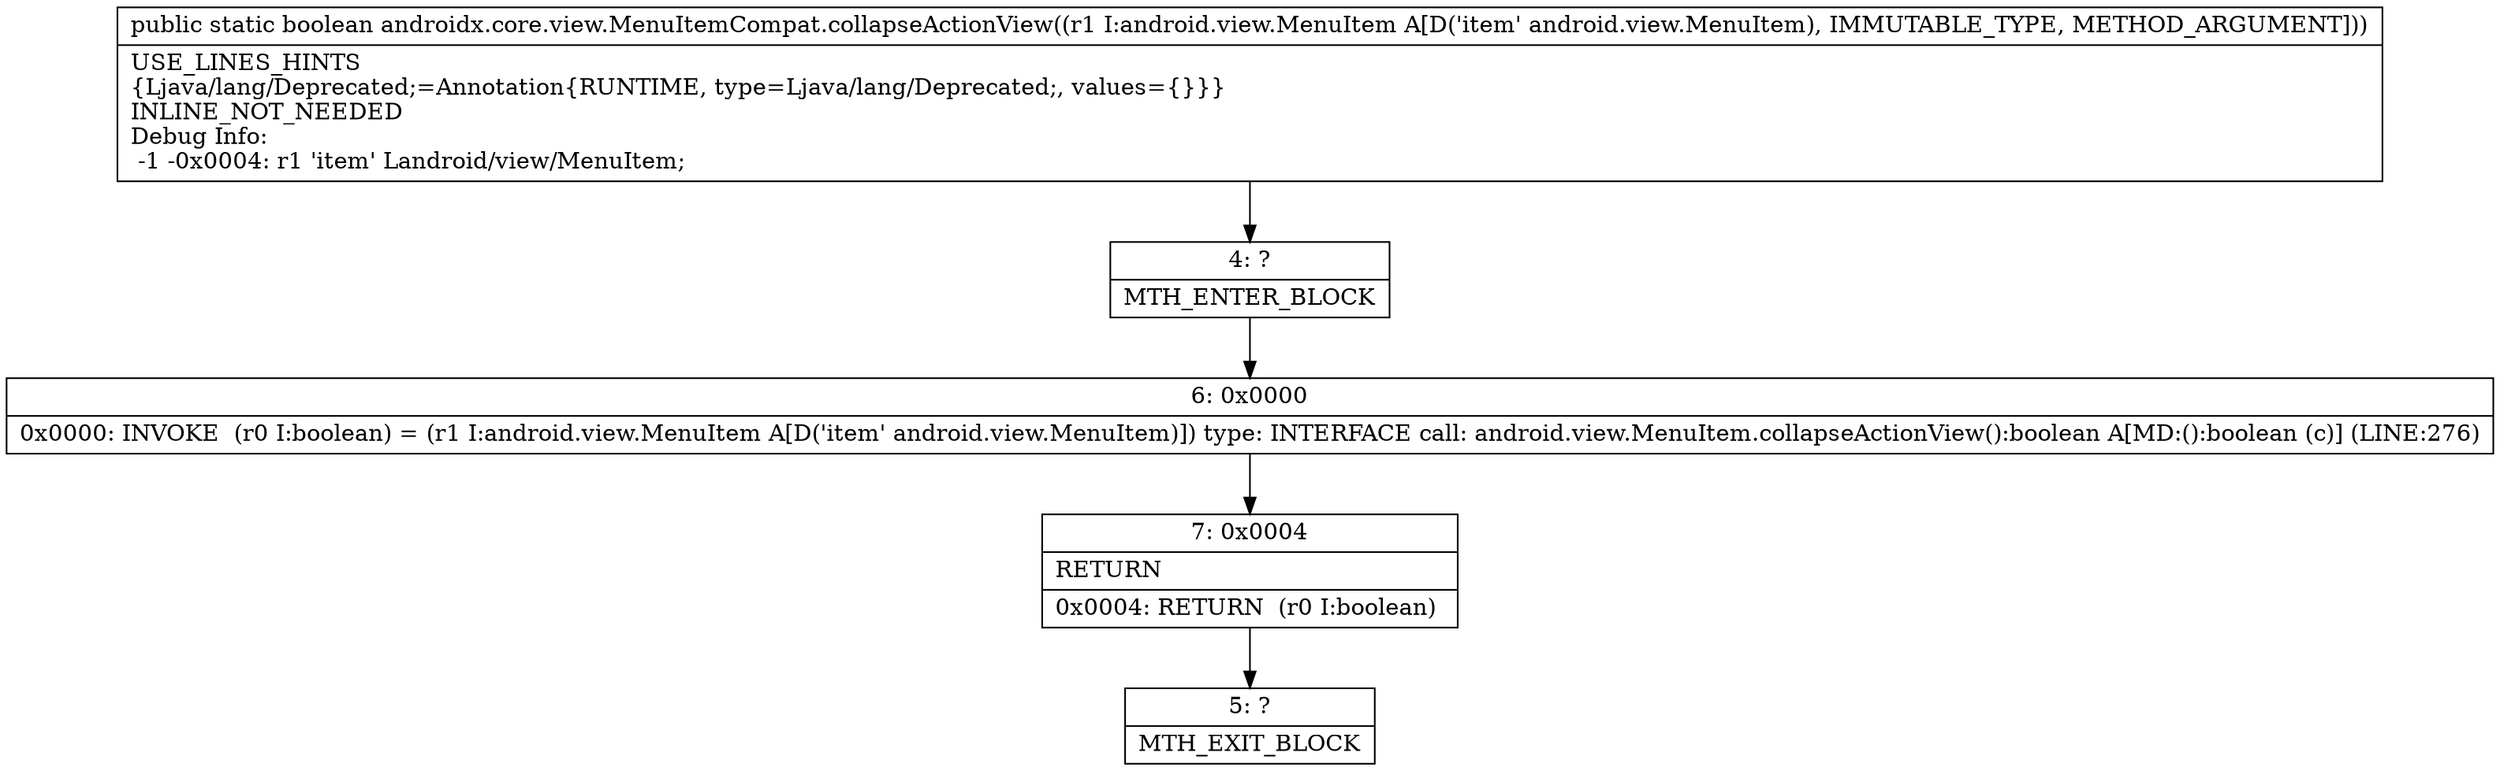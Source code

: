 digraph "CFG forandroidx.core.view.MenuItemCompat.collapseActionView(Landroid\/view\/MenuItem;)Z" {
Node_4 [shape=record,label="{4\:\ ?|MTH_ENTER_BLOCK\l}"];
Node_6 [shape=record,label="{6\:\ 0x0000|0x0000: INVOKE  (r0 I:boolean) = (r1 I:android.view.MenuItem A[D('item' android.view.MenuItem)]) type: INTERFACE call: android.view.MenuItem.collapseActionView():boolean A[MD:():boolean (c)] (LINE:276)\l}"];
Node_7 [shape=record,label="{7\:\ 0x0004|RETURN\l|0x0004: RETURN  (r0 I:boolean) \l}"];
Node_5 [shape=record,label="{5\:\ ?|MTH_EXIT_BLOCK\l}"];
MethodNode[shape=record,label="{public static boolean androidx.core.view.MenuItemCompat.collapseActionView((r1 I:android.view.MenuItem A[D('item' android.view.MenuItem), IMMUTABLE_TYPE, METHOD_ARGUMENT]))  | USE_LINES_HINTS\l\{Ljava\/lang\/Deprecated;=Annotation\{RUNTIME, type=Ljava\/lang\/Deprecated;, values=\{\}\}\}\lINLINE_NOT_NEEDED\lDebug Info:\l  \-1 \-0x0004: r1 'item' Landroid\/view\/MenuItem;\l}"];
MethodNode -> Node_4;Node_4 -> Node_6;
Node_6 -> Node_7;
Node_7 -> Node_5;
}

